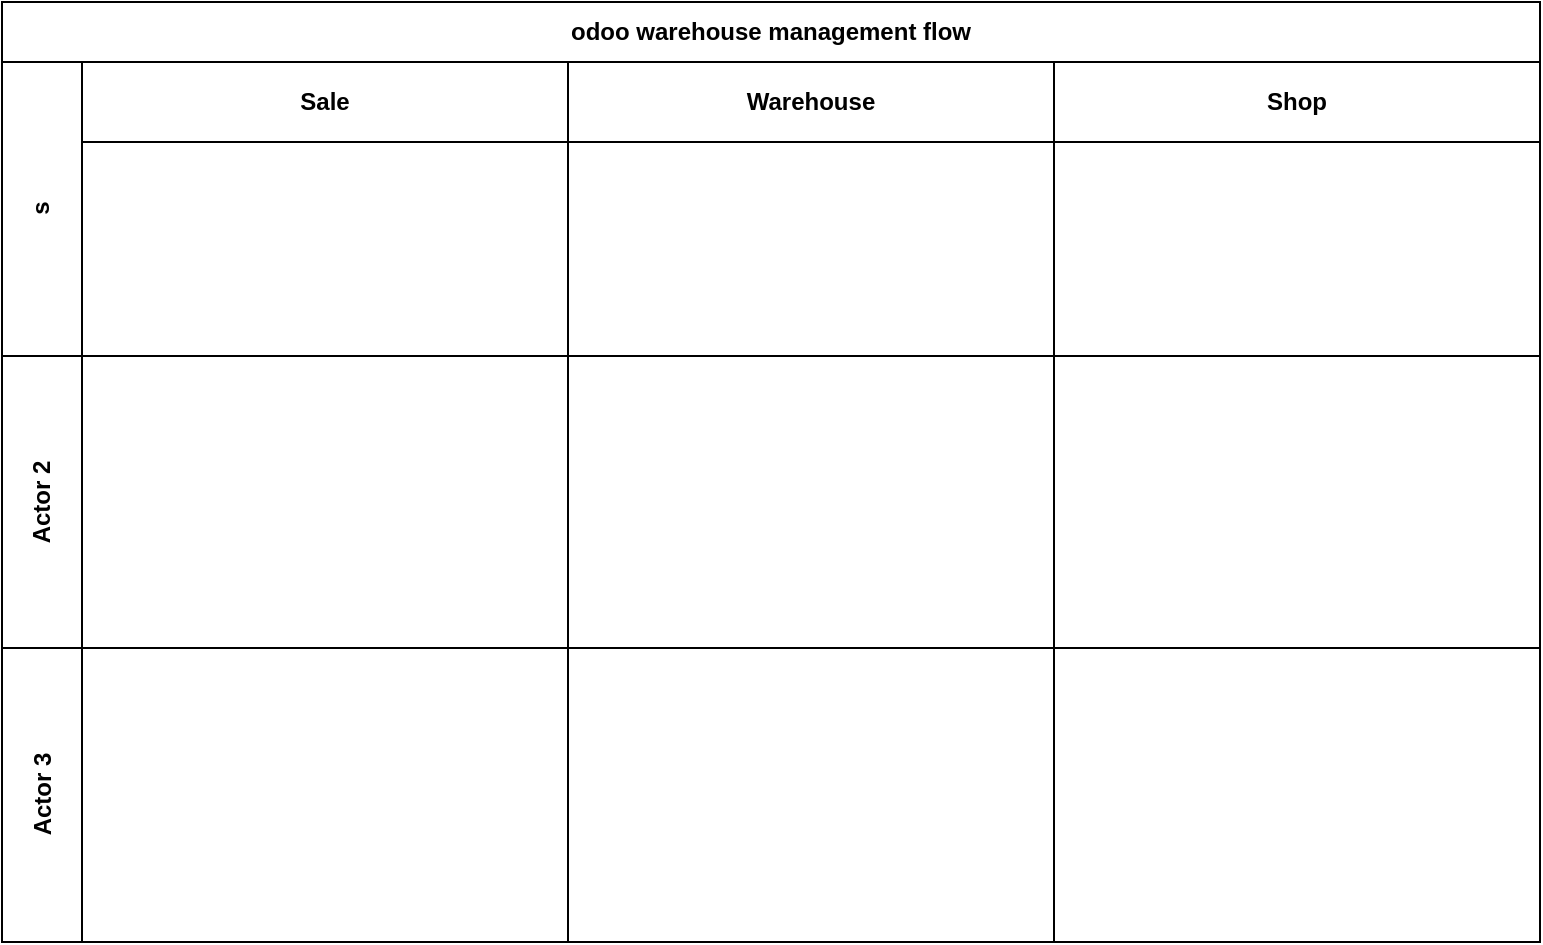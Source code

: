 <mxfile version="13.5.5" type="github">
  <diagram id="VMOJu4vCoksK0ISoE6bC" name="Page-1">
    <mxGraphModel dx="1240" dy="643" grid="1" gridSize="10" guides="1" tooltips="1" connect="1" arrows="1" fold="1" page="1" pageScale="1" pageWidth="827" pageHeight="1169" math="0" shadow="0">
      <root>
        <mxCell id="0" />
        <mxCell id="1" parent="0" />
        <mxCell id="1hHynaqESgfFsW7f_2rh-21" value="odoo warehouse management flow" style="shape=table;childLayout=tableLayout;rowLines=0;columnLines=0;startSize=30;html=1;whiteSpace=wrap;collapsible=0;recursiveResize=0;expand=0;pointerEvents=0;fontStyle=1;align=center;" vertex="1" parent="1">
          <mxGeometry x="20" y="120" width="769" height="470" as="geometry" />
        </mxCell>
        <mxCell id="1hHynaqESgfFsW7f_2rh-22" value="s" style="swimlane;horizontal=0;points=[[0,0.5],[1,0.5]];portConstraint=eastwest;startSize=40;html=1;whiteSpace=wrap;collapsible=0;recursiveResize=0;expand=0;pointerEvents=0;fontStyle=1" vertex="1" parent="1hHynaqESgfFsW7f_2rh-21">
          <mxGeometry y="30" width="769" height="147" as="geometry" />
        </mxCell>
        <mxCell id="1hHynaqESgfFsW7f_2rh-23" value="Sale" style="swimlane;connectable=0;startSize=40;html=1;whiteSpace=wrap;collapsible=0;recursiveResize=0;expand=0;pointerEvents=0;" vertex="1" parent="1hHynaqESgfFsW7f_2rh-22">
          <mxGeometry x="40" width="243" height="147" as="geometry" />
        </mxCell>
        <mxCell id="1hHynaqESgfFsW7f_2rh-24" value="Warehouse" style="swimlane;connectable=0;startSize=40;html=1;whiteSpace=wrap;collapsible=0;recursiveResize=0;expand=0;pointerEvents=0;" vertex="1" parent="1hHynaqESgfFsW7f_2rh-22">
          <mxGeometry x="283" width="243" height="147" as="geometry" />
        </mxCell>
        <mxCell id="1hHynaqESgfFsW7f_2rh-25" value="Shop" style="swimlane;connectable=0;startSize=40;html=1;whiteSpace=wrap;collapsible=0;recursiveResize=0;expand=0;pointerEvents=0;" vertex="1" parent="1hHynaqESgfFsW7f_2rh-22">
          <mxGeometry x="526" width="243" height="147" as="geometry" />
        </mxCell>
        <mxCell id="1hHynaqESgfFsW7f_2rh-26" value="Actor 2" style="swimlane;horizontal=0;points=[[0,0.5],[1,0.5]];portConstraint=eastwest;startSize=40;html=1;whiteSpace=wrap;collapsible=0;recursiveResize=0;expand=0;pointerEvents=0;" vertex="1" parent="1hHynaqESgfFsW7f_2rh-21">
          <mxGeometry y="177" width="769" height="146" as="geometry" />
        </mxCell>
        <mxCell id="1hHynaqESgfFsW7f_2rh-27" value="" style="swimlane;connectable=0;startSize=0;html=1;whiteSpace=wrap;collapsible=0;recursiveResize=0;expand=0;pointerEvents=0;" vertex="1" parent="1hHynaqESgfFsW7f_2rh-26">
          <mxGeometry x="40" width="243" height="146" as="geometry" />
        </mxCell>
        <mxCell id="1hHynaqESgfFsW7f_2rh-28" value="" style="swimlane;connectable=0;startSize=0;html=1;whiteSpace=wrap;collapsible=0;recursiveResize=0;expand=0;pointerEvents=0;" vertex="1" parent="1hHynaqESgfFsW7f_2rh-26">
          <mxGeometry x="283" width="243" height="146" as="geometry" />
        </mxCell>
        <mxCell id="1hHynaqESgfFsW7f_2rh-29" value="" style="swimlane;connectable=0;startSize=0;html=1;whiteSpace=wrap;collapsible=0;recursiveResize=0;expand=0;pointerEvents=0;" vertex="1" parent="1hHynaqESgfFsW7f_2rh-26">
          <mxGeometry x="526" width="243" height="146" as="geometry" />
        </mxCell>
        <mxCell id="1hHynaqESgfFsW7f_2rh-30" value="Actor 3" style="swimlane;horizontal=0;points=[[0,0.5],[1,0.5]];portConstraint=eastwest;startSize=40;html=1;whiteSpace=wrap;collapsible=0;recursiveResize=0;expand=0;pointerEvents=0;" vertex="1" parent="1hHynaqESgfFsW7f_2rh-21">
          <mxGeometry y="323" width="769" height="147" as="geometry" />
        </mxCell>
        <mxCell id="1hHynaqESgfFsW7f_2rh-31" value="" style="swimlane;connectable=0;startSize=0;html=1;whiteSpace=wrap;collapsible=0;recursiveResize=0;expand=0;pointerEvents=0;" vertex="1" parent="1hHynaqESgfFsW7f_2rh-30">
          <mxGeometry x="40" width="243" height="147" as="geometry" />
        </mxCell>
        <mxCell id="1hHynaqESgfFsW7f_2rh-32" value="" style="swimlane;connectable=0;startSize=0;html=1;whiteSpace=wrap;collapsible=0;recursiveResize=0;expand=0;pointerEvents=0;" vertex="1" parent="1hHynaqESgfFsW7f_2rh-30">
          <mxGeometry x="283" width="243" height="147" as="geometry" />
        </mxCell>
        <mxCell id="1hHynaqESgfFsW7f_2rh-33" value="" style="swimlane;connectable=0;startSize=0;html=1;whiteSpace=wrap;collapsible=0;recursiveResize=0;expand=0;pointerEvents=0;" vertex="1" parent="1hHynaqESgfFsW7f_2rh-30">
          <mxGeometry x="526" width="243" height="147" as="geometry" />
        </mxCell>
      </root>
    </mxGraphModel>
  </diagram>
</mxfile>
